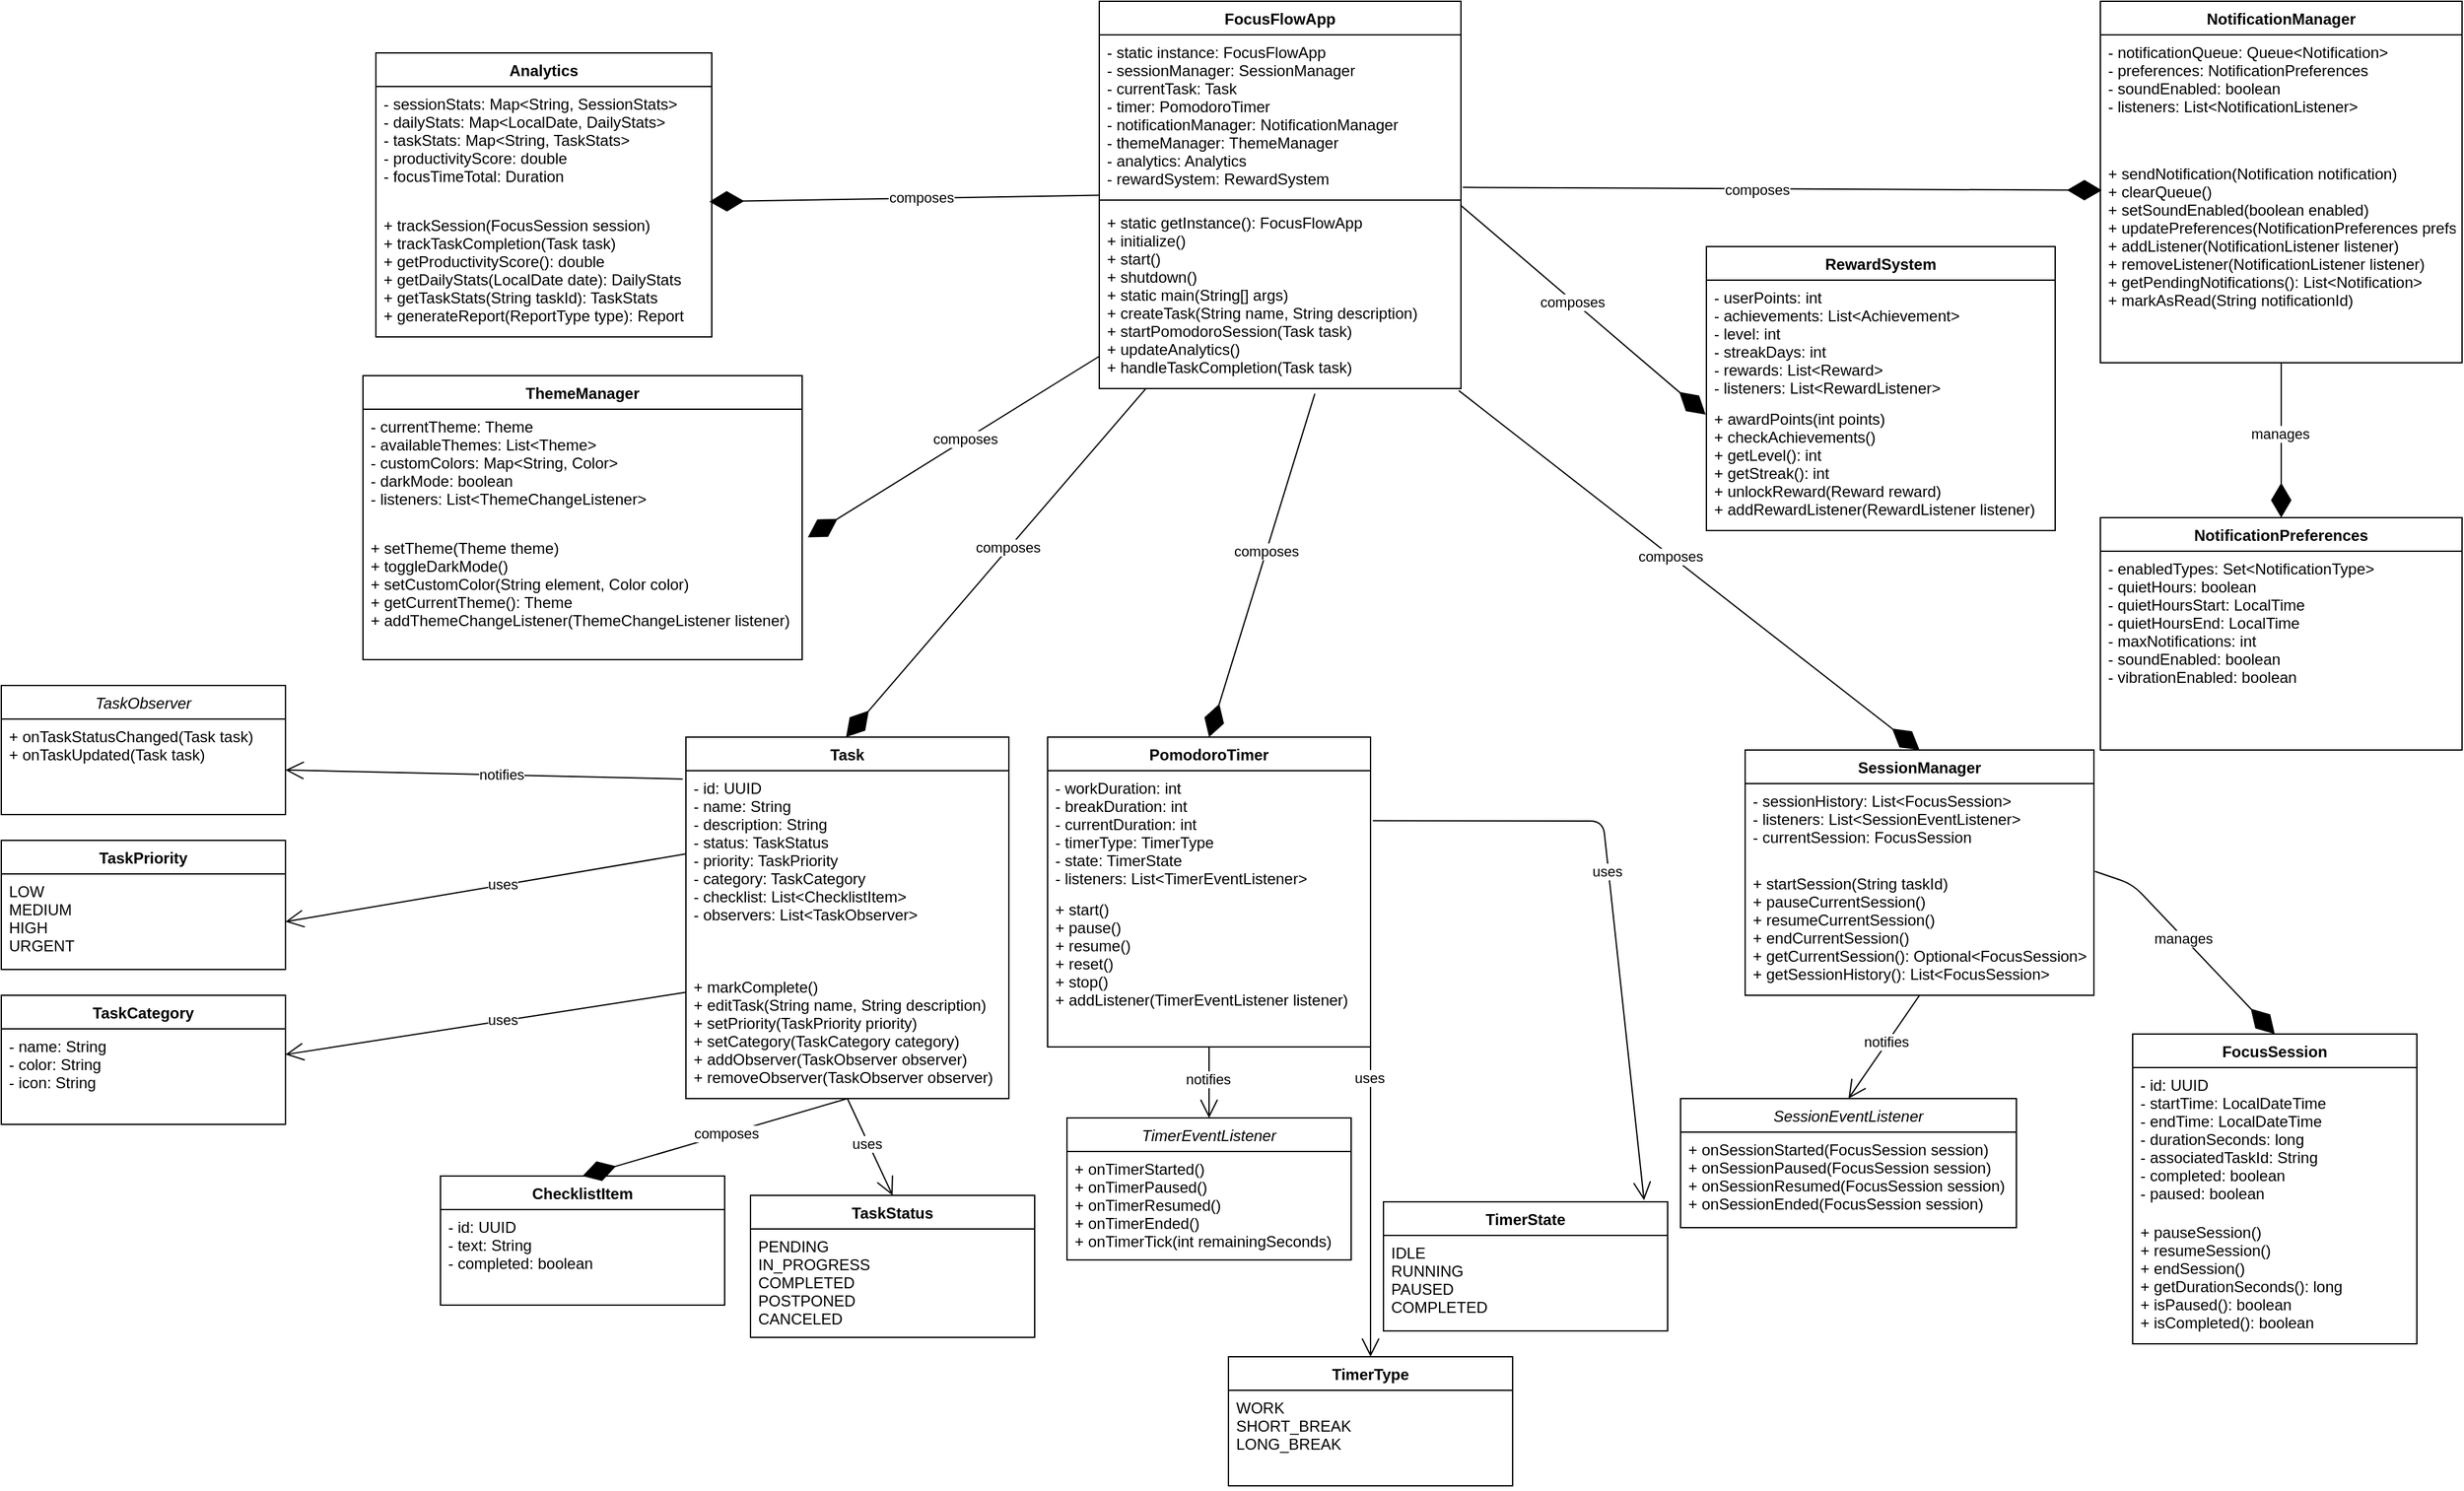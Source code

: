 <mxfile version="26.2.14">
  <diagram name="FocusFlow Core Package UML" id="kDfdG13NvJubrQKZlb6q">
    <mxGraphModel dx="4415" dy="3043" grid="1" gridSize="10" guides="1" tooltips="1" connect="1" arrows="1" fold="1" page="1" pageScale="1" pageWidth="850" pageHeight="1100" math="0" shadow="0">
      <root>
        <mxCell id="0" />
        <mxCell id="1" parent="0" />
        <mxCell id="SOptVzciBvtCezbxLvvI-1" value="Task" style="swimlane;fontStyle=1;align=center;verticalAlign=top;childLayout=stackLayout;horizontal=1;startSize=26;horizontalStack=0;resizeParent=1;resizeParentMax=0;resizeLast=0;collapsible=1;marginBottom=0;" vertex="1" parent="1">
          <mxGeometry x="40" y="40" width="250" height="280" as="geometry" />
        </mxCell>
        <mxCell id="SOptVzciBvtCezbxLvvI-2" value="- id: UUID&#xa;- name: String&#xa;- description: String&#xa;- status: TaskStatus&#xa;- priority: TaskPriority&#xa;- category: TaskCategory&#xa;- checklist: List&lt;ChecklistItem&gt;&#xa;- observers: List&lt;TaskObserver&gt;" style="text;strokeColor=none;fillColor=none;align=left;verticalAlign=top;spacingLeft=4;spacingRight=4;overflow=hidden;rotatable=0;points=[[0,0.5],[1,0.5]];portConstraint=eastwest;" vertex="1" parent="SOptVzciBvtCezbxLvvI-1">
          <mxGeometry y="26" width="250" height="154" as="geometry" />
        </mxCell>
        <mxCell id="SOptVzciBvtCezbxLvvI-3" value="+ markComplete()&#xa;+ editTask(String name, String description)&#xa;+ setPriority(TaskPriority priority)&#xa;+ setCategory(TaskCategory category)&#xa;+ addObserver(TaskObserver observer)&#xa;+ removeObserver(TaskObserver observer)" style="text;strokeColor=none;fillColor=none;align=left;verticalAlign=top;spacingLeft=4;spacingRight=4;overflow=hidden;rotatable=0;points=[[0,0.5],[1,0.5]];portConstraint=eastwest;" vertex="1" parent="SOptVzciBvtCezbxLvvI-1">
          <mxGeometry y="180" width="250" height="100" as="geometry" />
        </mxCell>
        <mxCell id="SOptVzciBvtCezbxLvvI-4" value="TaskStatus" style="swimlane;fontStyle=1;align=center;verticalAlign=top;childLayout=stackLayout;horizontal=1;startSize=26;horizontalStack=0;resizeParent=1;resizeParentMax=0;resizeLast=0;collapsible=1;marginBottom=0;" vertex="1" parent="1">
          <mxGeometry x="90" y="395" width="220" height="110" as="geometry" />
        </mxCell>
        <mxCell id="SOptVzciBvtCezbxLvvI-5" value="PENDING&#xa;IN_PROGRESS&#xa;COMPLETED&#xa;POSTPONED&#xa;CANCELED" style="text;strokeColor=none;fillColor=none;align=left;verticalAlign=top;spacingLeft=4;spacingRight=4;overflow=hidden;rotatable=0;points=[[0,0.5],[1,0.5]];portConstraint=eastwest;" vertex="1" parent="SOptVzciBvtCezbxLvvI-4">
          <mxGeometry y="26" width="220" height="84" as="geometry" />
        </mxCell>
        <mxCell id="SOptVzciBvtCezbxLvvI-6" value="TaskPriority" style="swimlane;fontStyle=1;align=center;verticalAlign=top;childLayout=stackLayout;horizontal=1;startSize=26;horizontalStack=0;resizeParent=1;resizeParentMax=0;resizeLast=0;collapsible=1;marginBottom=0;" vertex="1" parent="1">
          <mxGeometry x="-490" y="120" width="220" height="100" as="geometry" />
        </mxCell>
        <mxCell id="SOptVzciBvtCezbxLvvI-7" value="LOW&#xa;MEDIUM&#xa;HIGH&#xa;URGENT" style="text;strokeColor=none;fillColor=none;align=left;verticalAlign=top;spacingLeft=4;spacingRight=4;overflow=hidden;rotatable=0;points=[[0,0.5],[1,0.5]];portConstraint=eastwest;" vertex="1" parent="SOptVzciBvtCezbxLvvI-6">
          <mxGeometry y="26" width="220" height="74" as="geometry" />
        </mxCell>
        <mxCell id="SOptVzciBvtCezbxLvvI-8" value="TaskCategory" style="swimlane;fontStyle=1;align=center;verticalAlign=top;childLayout=stackLayout;horizontal=1;startSize=26;horizontalStack=0;resizeParent=1;resizeParentMax=0;resizeLast=0;collapsible=1;marginBottom=0;" vertex="1" parent="1">
          <mxGeometry x="-490" y="240" width="220" height="100" as="geometry" />
        </mxCell>
        <mxCell id="SOptVzciBvtCezbxLvvI-9" value="- name: String&#xa;- color: String&#xa;- icon: String" style="text;strokeColor=none;fillColor=none;align=left;verticalAlign=top;spacingLeft=4;spacingRight=4;overflow=hidden;rotatable=0;points=[[0,0.5],[1,0.5]];portConstraint=eastwest;" vertex="1" parent="SOptVzciBvtCezbxLvvI-8">
          <mxGeometry y="26" width="220" height="74" as="geometry" />
        </mxCell>
        <mxCell id="SOptVzciBvtCezbxLvvI-10" value="ChecklistItem" style="swimlane;fontStyle=1;align=center;verticalAlign=top;childLayout=stackLayout;horizontal=1;startSize=26;horizontalStack=0;resizeParent=1;resizeParentMax=0;resizeLast=0;collapsible=1;marginBottom=0;" vertex="1" parent="1">
          <mxGeometry x="-150" y="380" width="220" height="100" as="geometry" />
        </mxCell>
        <mxCell id="SOptVzciBvtCezbxLvvI-11" value="- id: UUID&#xa;- text: String&#xa;- completed: boolean" style="text;strokeColor=none;fillColor=none;align=left;verticalAlign=top;spacingLeft=4;spacingRight=4;overflow=hidden;rotatable=0;points=[[0,0.5],[1,0.5]];portConstraint=eastwest;" vertex="1" parent="SOptVzciBvtCezbxLvvI-10">
          <mxGeometry y="26" width="220" height="74" as="geometry" />
        </mxCell>
        <mxCell id="SOptVzciBvtCezbxLvvI-12" value="TaskObserver" style="swimlane;fontStyle=2;align=center;verticalAlign=top;childLayout=stackLayout;horizontal=1;startSize=26;horizontalStack=0;resizeParent=1;resizeParentMax=0;resizeLast=0;collapsible=1;marginBottom=0;" vertex="1" parent="1">
          <mxGeometry x="-490" width="220" height="100" as="geometry" />
        </mxCell>
        <mxCell id="SOptVzciBvtCezbxLvvI-13" value="+ onTaskStatusChanged(Task task)&#xa;+ onTaskUpdated(Task task)" style="text;strokeColor=none;fillColor=none;align=left;verticalAlign=top;spacingLeft=4;spacingRight=4;overflow=hidden;rotatable=0;points=[[0,0.5],[1,0.5]];portConstraint=eastwest;" vertex="1" parent="SOptVzciBvtCezbxLvvI-12">
          <mxGeometry y="26" width="220" height="74" as="geometry" />
        </mxCell>
        <mxCell id="SOptVzciBvtCezbxLvvI-14" value="PomodoroTimer" style="swimlane;fontStyle=1;align=center;verticalAlign=top;childLayout=stackLayout;horizontal=1;startSize=26;horizontalStack=0;resizeParent=1;resizeParentMax=0;resizeLast=0;collapsible=1;marginBottom=0;" vertex="1" parent="1">
          <mxGeometry x="320" y="40" width="250" height="240" as="geometry" />
        </mxCell>
        <mxCell id="SOptVzciBvtCezbxLvvI-15" value="- workDuration: int&#xa;- breakDuration: int&#xa;- currentDuration: int&#xa;- timerType: TimerType&#xa;- state: TimerState&#xa;- listeners: List&lt;TimerEventListener&gt;" style="text;strokeColor=none;fillColor=none;align=left;verticalAlign=top;spacingLeft=4;spacingRight=4;overflow=hidden;rotatable=0;points=[[0,0.5],[1,0.5]];portConstraint=eastwest;" vertex="1" parent="SOptVzciBvtCezbxLvvI-14">
          <mxGeometry y="26" width="250" height="94" as="geometry" />
        </mxCell>
        <mxCell id="SOptVzciBvtCezbxLvvI-16" value="+ start()&#xa;+ pause()&#xa;+ resume()&#xa;+ reset()&#xa;+ stop()&#xa;+ addListener(TimerEventListener listener)" style="text;strokeColor=none;fillColor=none;align=left;verticalAlign=top;spacingLeft=4;spacingRight=4;overflow=hidden;rotatable=0;points=[[0,0.5],[1,0.5]];portConstraint=eastwest;" vertex="1" parent="SOptVzciBvtCezbxLvvI-14">
          <mxGeometry y="120" width="250" height="120" as="geometry" />
        </mxCell>
        <mxCell id="SOptVzciBvtCezbxLvvI-17" value="TimerType" style="swimlane;fontStyle=1;align=center;verticalAlign=top;childLayout=stackLayout;horizontal=1;startSize=26;horizontalStack=0;resizeParent=1;resizeParentMax=0;resizeLast=0;collapsible=1;marginBottom=0;" vertex="1" parent="1">
          <mxGeometry x="460" y="520" width="220" height="100" as="geometry" />
        </mxCell>
        <mxCell id="SOptVzciBvtCezbxLvvI-18" value="WORK&#xa;SHORT_BREAK&#xa;LONG_BREAK" style="text;strokeColor=none;fillColor=none;align=left;verticalAlign=top;spacingLeft=4;spacingRight=4;overflow=hidden;rotatable=0;points=[[0,0.5],[1,0.5]];portConstraint=eastwest;" vertex="1" parent="SOptVzciBvtCezbxLvvI-17">
          <mxGeometry y="26" width="220" height="74" as="geometry" />
        </mxCell>
        <mxCell id="SOptVzciBvtCezbxLvvI-19" value="TimerState" style="swimlane;fontStyle=1;align=center;verticalAlign=top;childLayout=stackLayout;horizontal=1;startSize=26;horizontalStack=0;resizeParent=1;resizeParentMax=0;resizeLast=0;collapsible=1;marginBottom=0;" vertex="1" parent="1">
          <mxGeometry x="580" y="400" width="220" height="100" as="geometry" />
        </mxCell>
        <mxCell id="SOptVzciBvtCezbxLvvI-20" value="IDLE&#xa;RUNNING&#xa;PAUSED&#xa;COMPLETED" style="text;strokeColor=none;fillColor=none;align=left;verticalAlign=top;spacingLeft=4;spacingRight=4;overflow=hidden;rotatable=0;points=[[0,0.5],[1,0.5]];portConstraint=eastwest;" vertex="1" parent="SOptVzciBvtCezbxLvvI-19">
          <mxGeometry y="26" width="220" height="74" as="geometry" />
        </mxCell>
        <mxCell id="SOptVzciBvtCezbxLvvI-21" value="TimerEventListener" style="swimlane;fontStyle=2;align=center;verticalAlign=top;childLayout=stackLayout;horizontal=1;startSize=26;horizontalStack=0;resizeParent=1;resizeParentMax=0;resizeLast=0;collapsible=1;marginBottom=0;" vertex="1" parent="1">
          <mxGeometry x="335" y="335" width="220" height="110" as="geometry" />
        </mxCell>
        <mxCell id="SOptVzciBvtCezbxLvvI-22" value="+ onTimerStarted()&#xa;+ onTimerPaused()&#xa;+ onTimerResumed()&#xa;+ onTimerEnded()&#xa;+ onTimerTick(int remainingSeconds)" style="text;strokeColor=none;fillColor=none;align=left;verticalAlign=top;spacingLeft=4;spacingRight=4;overflow=hidden;rotatable=0;points=[[0,0.5],[1,0.5]];portConstraint=eastwest;" vertex="1" parent="SOptVzciBvtCezbxLvvI-21">
          <mxGeometry y="26" width="220" height="84" as="geometry" />
        </mxCell>
        <mxCell id="SOptVzciBvtCezbxLvvI-23" value="SessionManager" style="swimlane;fontStyle=1;align=center;verticalAlign=top;childLayout=stackLayout;horizontal=1;startSize=26;horizontalStack=0;resizeParent=1;resizeParentMax=0;resizeLast=0;collapsible=1;marginBottom=0;" vertex="1" parent="1">
          <mxGeometry x="860" y="50" width="270" height="190" as="geometry" />
        </mxCell>
        <mxCell id="SOptVzciBvtCezbxLvvI-24" value="- sessionHistory: List&lt;FocusSession&gt;&#xa;- listeners: List&lt;SessionEventListener&gt;&#xa;- currentSession: FocusSession" style="text;strokeColor=none;fillColor=none;align=left;verticalAlign=top;spacingLeft=4;spacingRight=4;overflow=hidden;rotatable=0;points=[[0,0.5],[1,0.5]];portConstraint=eastwest;" vertex="1" parent="SOptVzciBvtCezbxLvvI-23">
          <mxGeometry y="26" width="270" height="64" as="geometry" />
        </mxCell>
        <mxCell id="SOptVzciBvtCezbxLvvI-25" value="+ startSession(String taskId)&#xa;+ pauseCurrentSession()&#xa;+ resumeCurrentSession()&#xa;+ endCurrentSession()&#xa;+ getCurrentSession(): Optional&lt;FocusSession&gt;&#xa;+ getSessionHistory(): List&lt;FocusSession&gt;" style="text;strokeColor=none;fillColor=none;align=left;verticalAlign=top;spacingLeft=4;spacingRight=4;overflow=hidden;rotatable=0;points=[[0,0.5],[1,0.5]];portConstraint=eastwest;" vertex="1" parent="SOptVzciBvtCezbxLvvI-23">
          <mxGeometry y="90" width="270" height="100" as="geometry" />
        </mxCell>
        <mxCell id="SOptVzciBvtCezbxLvvI-26" value="FocusSession" style="swimlane;fontStyle=1;align=center;verticalAlign=top;childLayout=stackLayout;horizontal=1;startSize=26;horizontalStack=0;resizeParent=1;resizeParentMax=0;resizeLast=0;collapsible=1;marginBottom=0;" vertex="1" parent="1">
          <mxGeometry x="1160" y="270" width="220" height="240" as="geometry" />
        </mxCell>
        <mxCell id="SOptVzciBvtCezbxLvvI-27" value="- id: UUID&#xa;- startTime: LocalDateTime&#xa;- endTime: LocalDateTime&#xa;- durationSeconds: long&#xa;- associatedTaskId: String&#xa;- completed: boolean&#xa;- paused: boolean" style="text;strokeColor=none;fillColor=none;align=left;verticalAlign=top;spacingLeft=4;spacingRight=4;overflow=hidden;rotatable=0;points=[[0,0.5],[1,0.5]];portConstraint=eastwest;" vertex="1" parent="SOptVzciBvtCezbxLvvI-26">
          <mxGeometry y="26" width="220" height="114" as="geometry" />
        </mxCell>
        <mxCell id="SOptVzciBvtCezbxLvvI-28" value="+ pauseSession()&#xa;+ resumeSession()&#xa;+ endSession()&#xa;+ getDurationSeconds(): long&#xa;+ isPaused(): boolean&#xa;+ isCompleted(): boolean" style="text;strokeColor=none;fillColor=none;align=left;verticalAlign=top;spacingLeft=4;spacingRight=4;overflow=hidden;rotatable=0;points=[[0,0.5],[1,0.5]];portConstraint=eastwest;" vertex="1" parent="SOptVzciBvtCezbxLvvI-26">
          <mxGeometry y="140" width="220" height="100" as="geometry" />
        </mxCell>
        <mxCell id="SOptVzciBvtCezbxLvvI-29" value="SessionEventListener" style="swimlane;fontStyle=2;align=center;verticalAlign=top;childLayout=stackLayout;horizontal=1;startSize=26;horizontalStack=0;resizeParent=1;resizeParentMax=0;resizeLast=0;collapsible=1;marginBottom=0;" vertex="1" parent="1">
          <mxGeometry x="810" y="320" width="260" height="100" as="geometry" />
        </mxCell>
        <mxCell id="SOptVzciBvtCezbxLvvI-30" value="+ onSessionStarted(FocusSession session)&#xa;+ onSessionPaused(FocusSession session)&#xa;+ onSessionResumed(FocusSession session)&#xa;+ onSessionEnded(FocusSession session)" style="text;strokeColor=none;fillColor=none;align=left;verticalAlign=top;spacingLeft=4;spacingRight=4;overflow=hidden;rotatable=0;points=[[0,0.5],[1,0.5]];portConstraint=eastwest;" vertex="1" parent="SOptVzciBvtCezbxLvvI-29">
          <mxGeometry y="26" width="260" height="74" as="geometry" />
        </mxCell>
        <mxCell id="SOptVzciBvtCezbxLvvI-31" value="" style="endArrow=open;endFill=1;endSize=12;html=1;exitX=0.5;exitY=1;exitDx=0;exitDy=0;entryX=0.5;entryY=0;entryDx=0;entryDy=0;" edge="1" parent="1" source="SOptVzciBvtCezbxLvvI-1" target="SOptVzciBvtCezbxLvvI-4">
          <mxGeometry width="160" relative="1" as="geometry">
            <mxPoint x="600" y="900" as="sourcePoint" />
            <mxPoint x="600" y="950" as="targetPoint" />
            <Array as="points" />
          </mxGeometry>
        </mxCell>
        <mxCell id="SOptVzciBvtCezbxLvvI-32" value="uses" style="edgeLabel;html=1;align=center;verticalAlign=middle;resizable=0;points=[];" vertex="1" connectable="0" parent="SOptVzciBvtCezbxLvvI-31">
          <mxGeometry x="-0.083" y="-1" relative="1" as="geometry">
            <mxPoint as="offset" />
          </mxGeometry>
        </mxCell>
        <mxCell id="SOptVzciBvtCezbxLvvI-33" value="" style="endArrow=open;endFill=1;endSize=12;html=1;entryX=1;entryY=0.5;entryDx=0;entryDy=0;exitX=0.002;exitY=0.418;exitDx=0;exitDy=0;exitPerimeter=0;" edge="1" parent="1" source="SOptVzciBvtCezbxLvvI-2" target="SOptVzciBvtCezbxLvvI-7">
          <mxGeometry width="160" relative="1" as="geometry">
            <mxPoint x="30" y="130" as="sourcePoint" />
            <mxPoint x="600" y="950" as="targetPoint" />
          </mxGeometry>
        </mxCell>
        <mxCell id="SOptVzciBvtCezbxLvvI-34" value="uses" style="edgeLabel;html=1;align=center;verticalAlign=middle;resizable=0;points=[];" vertex="1" connectable="0" parent="SOptVzciBvtCezbxLvvI-33">
          <mxGeometry x="-0.083" y="-1" relative="1" as="geometry">
            <mxPoint as="offset" />
          </mxGeometry>
        </mxCell>
        <mxCell id="SOptVzciBvtCezbxLvvI-35" value="" style="endArrow=open;endFill=1;endSize=12;html=1;exitX=-0.002;exitY=0.178;exitDx=0;exitDy=0;exitPerimeter=0;" edge="1" parent="1" source="SOptVzciBvtCezbxLvvI-3" target="SOptVzciBvtCezbxLvvI-9">
          <mxGeometry width="160" relative="1" as="geometry">
            <mxPoint x="600" y="900" as="sourcePoint" />
            <mxPoint x="600" y="950" as="targetPoint" />
          </mxGeometry>
        </mxCell>
        <mxCell id="SOptVzciBvtCezbxLvvI-36" value="uses" style="edgeLabel;html=1;align=center;verticalAlign=middle;resizable=0;points=[];" vertex="1" connectable="0" parent="SOptVzciBvtCezbxLvvI-35">
          <mxGeometry x="-0.083" y="-1" relative="1" as="geometry">
            <mxPoint as="offset" />
          </mxGeometry>
        </mxCell>
        <mxCell id="SOptVzciBvtCezbxLvvI-37" value="" style="endArrow=diamondThin;endFill=1;endSize=24;html=1;exitX=0.5;exitY=1;exitDx=0;exitDy=0;entryX=0.5;entryY=0;entryDx=0;entryDy=0;" edge="1" parent="1" source="SOptVzciBvtCezbxLvvI-1" target="SOptVzciBvtCezbxLvvI-10">
          <mxGeometry width="160" relative="1" as="geometry">
            <mxPoint x="600" y="900" as="sourcePoint" />
            <mxPoint x="600" y="950" as="targetPoint" />
          </mxGeometry>
        </mxCell>
        <mxCell id="SOptVzciBvtCezbxLvvI-38" value="composes" style="edgeLabel;html=1;align=center;verticalAlign=middle;resizable=0;points=[];" vertex="1" connectable="0" parent="SOptVzciBvtCezbxLvvI-37">
          <mxGeometry x="-0.083" y="-1" relative="1" as="geometry">
            <mxPoint as="offset" />
          </mxGeometry>
        </mxCell>
        <mxCell id="SOptVzciBvtCezbxLvvI-39" value="" style="endArrow=open;endFill=1;endSize=12;html=1;exitX=-0.01;exitY=0.042;exitDx=0;exitDy=0;exitPerimeter=0;" edge="1" parent="1" source="SOptVzciBvtCezbxLvvI-2" target="SOptVzciBvtCezbxLvvI-13">
          <mxGeometry width="160" relative="1" as="geometry">
            <mxPoint x="600" y="900" as="sourcePoint" />
            <mxPoint x="600" y="950" as="targetPoint" />
            <Array as="points" />
          </mxGeometry>
        </mxCell>
        <mxCell id="SOptVzciBvtCezbxLvvI-40" value="notifies" style="edgeLabel;html=1;align=center;verticalAlign=middle;resizable=0;points=[];" vertex="1" connectable="0" parent="SOptVzciBvtCezbxLvvI-39">
          <mxGeometry x="-0.083" y="-1" relative="1" as="geometry">
            <mxPoint as="offset" />
          </mxGeometry>
        </mxCell>
        <mxCell id="SOptVzciBvtCezbxLvvI-41" value="" style="endArrow=open;endFill=1;endSize=12;html=1;exitX=1;exitY=0.574;exitDx=0;exitDy=0;entryX=0.5;entryY=0;entryDx=0;entryDy=0;exitPerimeter=0;" edge="1" parent="1" source="SOptVzciBvtCezbxLvvI-15" target="SOptVzciBvtCezbxLvvI-17">
          <mxGeometry width="160" relative="1" as="geometry">
            <mxPoint x="600" y="900" as="sourcePoint" />
            <mxPoint x="600" y="950" as="targetPoint" />
          </mxGeometry>
        </mxCell>
        <mxCell id="SOptVzciBvtCezbxLvvI-42" value="uses" style="edgeLabel;html=1;align=center;verticalAlign=middle;resizable=0;points=[];" vertex="1" connectable="0" parent="SOptVzciBvtCezbxLvvI-41">
          <mxGeometry x="-0.083" y="-1" relative="1" as="geometry">
            <mxPoint as="offset" />
          </mxGeometry>
        </mxCell>
        <mxCell id="SOptVzciBvtCezbxLvvI-43" value="" style="endArrow=open;endFill=1;endSize=12;html=1;exitX=1.007;exitY=0.412;exitDx=0;exitDy=0;entryX=0.917;entryY=-0.012;entryDx=0;entryDy=0;exitPerimeter=0;entryPerimeter=0;" edge="1" parent="1" source="SOptVzciBvtCezbxLvvI-15" target="SOptVzciBvtCezbxLvvI-19">
          <mxGeometry width="160" relative="1" as="geometry">
            <mxPoint x="600" y="900" as="sourcePoint" />
            <mxPoint x="600" y="950" as="targetPoint" />
            <Array as="points">
              <mxPoint x="750" y="105" />
            </Array>
          </mxGeometry>
        </mxCell>
        <mxCell id="SOptVzciBvtCezbxLvvI-44" value="uses" style="edgeLabel;html=1;align=center;verticalAlign=middle;resizable=0;points=[];" vertex="1" connectable="0" parent="SOptVzciBvtCezbxLvvI-43">
          <mxGeometry x="-0.083" y="-1" relative="1" as="geometry">
            <mxPoint as="offset" />
          </mxGeometry>
        </mxCell>
        <mxCell id="SOptVzciBvtCezbxLvvI-45" value="" style="endArrow=open;endFill=1;endSize=12;html=1;exitX=0.5;exitY=1;exitDx=0;exitDy=0;entryX=0.5;entryY=0;entryDx=0;entryDy=0;" edge="1" parent="1" source="SOptVzciBvtCezbxLvvI-14" target="SOptVzciBvtCezbxLvvI-21">
          <mxGeometry width="160" relative="1" as="geometry">
            <mxPoint x="600" y="900" as="sourcePoint" />
            <mxPoint x="600" y="950" as="targetPoint" />
          </mxGeometry>
        </mxCell>
        <mxCell id="SOptVzciBvtCezbxLvvI-46" value="notifies" style="edgeLabel;html=1;align=center;verticalAlign=middle;resizable=0;points=[];" vertex="1" connectable="0" parent="SOptVzciBvtCezbxLvvI-45">
          <mxGeometry x="-0.083" y="-1" relative="1" as="geometry">
            <mxPoint as="offset" />
          </mxGeometry>
        </mxCell>
        <mxCell id="SOptVzciBvtCezbxLvvI-47" value="" style="endArrow=diamondThin;endFill=1;endSize=24;html=1;exitX=1.003;exitY=0.04;exitDx=0;exitDy=0;entryX=0.5;entryY=0;entryDx=0;entryDy=0;exitPerimeter=0;" edge="1" parent="1" source="SOptVzciBvtCezbxLvvI-25" target="SOptVzciBvtCezbxLvvI-26">
          <mxGeometry width="160" relative="1" as="geometry">
            <mxPoint x="600" y="900" as="sourcePoint" />
            <mxPoint x="600" y="950" as="targetPoint" />
            <Array as="points">
              <mxPoint x="1160" y="154" />
            </Array>
          </mxGeometry>
        </mxCell>
        <mxCell id="SOptVzciBvtCezbxLvvI-48" value="manages" style="edgeLabel;html=1;align=center;verticalAlign=middle;resizable=0;points=[];" vertex="1" connectable="0" parent="SOptVzciBvtCezbxLvvI-47">
          <mxGeometry x="-0.083" y="-1" relative="1" as="geometry">
            <mxPoint as="offset" />
          </mxGeometry>
        </mxCell>
        <mxCell id="SOptVzciBvtCezbxLvvI-49" value="" style="endArrow=open;endFill=1;endSize=12;html=1;exitX=0.5;exitY=1;exitDx=0;exitDy=0;entryX=0.5;entryY=0;entryDx=0;entryDy=0;" edge="1" parent="1" source="SOptVzciBvtCezbxLvvI-23" target="SOptVzciBvtCezbxLvvI-29">
          <mxGeometry width="160" relative="1" as="geometry">
            <mxPoint x="600" y="900" as="sourcePoint" />
            <mxPoint x="600" y="950" as="targetPoint" />
          </mxGeometry>
        </mxCell>
        <mxCell id="SOptVzciBvtCezbxLvvI-50" value="notifies" style="edgeLabel;html=1;align=center;verticalAlign=middle;resizable=0;points=[];" vertex="1" connectable="0" parent="SOptVzciBvtCezbxLvvI-49">
          <mxGeometry x="-0.083" y="-1" relative="1" as="geometry">
            <mxPoint as="offset" />
          </mxGeometry>
        </mxCell>
        <mxCell id="SOptVzciBvtCezbxLvvI-51" value="FocusFlowApp" style="swimlane;fontStyle=1;align=center;verticalAlign=top;childLayout=stackLayout;horizontal=1;startSize=26;horizontalStack=0;resizeParent=1;resizeParentMax=0;resizeLast=0;collapsible=1;marginBottom=0;" vertex="1" parent="1">
          <mxGeometry x="360" y="-530" width="280" height="300" as="geometry" />
        </mxCell>
        <mxCell id="SOptVzciBvtCezbxLvvI-52" value="- static instance: FocusFlowApp&#xa;- sessionManager: SessionManager&#xa;- currentTask: Task&#xa;- timer: PomodoroTimer&#xa;- notificationManager: NotificationManager&#xa;- themeManager: ThemeManager&#xa;- analytics: Analytics&#xa;- rewardSystem: RewardSystem" style="text;strokeColor=none;fillColor=none;align=left;verticalAlign=top;spacingLeft=4;spacingRight=4;overflow=hidden;rotatable=0;points=[[0,0.5],[1,0.5]];portConstraint=eastwest;" vertex="1" parent="SOptVzciBvtCezbxLvvI-51">
          <mxGeometry y="26" width="280" height="124" as="geometry" />
        </mxCell>
        <mxCell id="SOptVzciBvtCezbxLvvI-53" value="" style="line;strokeWidth=1;fillColor=none;align=left;verticalAlign=middle;spacingTop=-1;spacingLeft=3;spacingRight=3;rotatable=0;labelPosition=right;points=[];portConstraint=eastwest;" vertex="1" parent="SOptVzciBvtCezbxLvvI-51">
          <mxGeometry y="150" width="280" height="8" as="geometry" />
        </mxCell>
        <mxCell id="SOptVzciBvtCezbxLvvI-54" value="+ static getInstance(): FocusFlowApp&#xa;+ initialize()&#xa;+ start()&#xa;+ shutdown()&#xa;+ static main(String[] args)&#xa;+ createTask(String name, String description)&#xa;+ startPomodoroSession(Task task)&#xa;+ updateAnalytics()&#xa;+ handleTaskCompletion(Task task)" style="text;strokeColor=none;fillColor=none;align=left;verticalAlign=top;spacingLeft=4;spacingRight=4;overflow=hidden;rotatable=0;points=[[0,0.5],[1,0.5]];portConstraint=eastwest;" vertex="1" parent="SOptVzciBvtCezbxLvvI-51">
          <mxGeometry y="158" width="280" height="142" as="geometry" />
        </mxCell>
        <mxCell id="SOptVzciBvtCezbxLvvI-55" value="Analytics" style="swimlane;fontStyle=1;align=center;verticalAlign=top;childLayout=stackLayout;horizontal=1;startSize=26;horizontalStack=0;resizeParent=1;resizeParentMax=0;resizeLast=0;collapsible=1;marginBottom=0;" vertex="1" parent="1">
          <mxGeometry x="-200" y="-490" width="260" height="220" as="geometry" />
        </mxCell>
        <mxCell id="SOptVzciBvtCezbxLvvI-56" value="- sessionStats: Map&lt;String, SessionStats&gt;&#xa;- dailyStats: Map&lt;LocalDate, DailyStats&gt;&#xa;- taskStats: Map&lt;String, TaskStats&gt;&#xa;- productivityScore: double&#xa;- focusTimeTotal: Duration" style="text;strokeColor=none;fillColor=none;align=left;verticalAlign=top;spacingLeft=4;spacingRight=4;overflow=hidden;rotatable=0;points=[[0,0.5],[1,0.5]];portConstraint=eastwest;" vertex="1" parent="SOptVzciBvtCezbxLvvI-55">
          <mxGeometry y="26" width="260" height="94" as="geometry" />
        </mxCell>
        <mxCell id="SOptVzciBvtCezbxLvvI-57" value="+ trackSession(FocusSession session)&#xa;+ trackTaskCompletion(Task task)&#xa;+ getProductivityScore(): double&#xa;+ getDailyStats(LocalDate date): DailyStats&#xa;+ getTaskStats(String taskId): TaskStats&#xa;+ generateReport(ReportType type): Report" style="text;strokeColor=none;fillColor=none;align=left;verticalAlign=top;spacingLeft=4;spacingRight=4;overflow=hidden;rotatable=0;points=[[0,0.5],[1,0.5]];portConstraint=eastwest;" vertex="1" parent="SOptVzciBvtCezbxLvvI-55">
          <mxGeometry y="120" width="260" height="100" as="geometry" />
        </mxCell>
        <mxCell id="SOptVzciBvtCezbxLvvI-58" value="RewardSystem" style="swimlane;fontStyle=1;align=center;verticalAlign=top;childLayout=stackLayout;horizontal=1;startSize=26;horizontalStack=0;resizeParent=1;resizeParentMax=0;resizeLast=0;collapsible=1;marginBottom=0;" vertex="1" parent="1">
          <mxGeometry x="830" y="-340" width="270" height="220" as="geometry" />
        </mxCell>
        <mxCell id="SOptVzciBvtCezbxLvvI-59" value="- userPoints: int&#xa;- achievements: List&lt;Achievement&gt;&#xa;- level: int&#xa;- streakDays: int&#xa;- rewards: List&lt;Reward&gt;&#xa;- listeners: List&lt;RewardListener&gt;" style="text;strokeColor=none;fillColor=none;align=left;verticalAlign=top;spacingLeft=4;spacingRight=4;overflow=hidden;rotatable=0;points=[[0,0.5],[1,0.5]];portConstraint=eastwest;" vertex="1" parent="SOptVzciBvtCezbxLvvI-58">
          <mxGeometry y="26" width="270" height="94" as="geometry" />
        </mxCell>
        <mxCell id="SOptVzciBvtCezbxLvvI-60" value="+ awardPoints(int points)&#xa;+ checkAchievements()&#xa;+ getLevel(): int&#xa;+ getStreak(): int&#xa;+ unlockReward(Reward reward)&#xa;+ addRewardListener(RewardListener listener)" style="text;strokeColor=none;fillColor=none;align=left;verticalAlign=top;spacingLeft=4;spacingRight=4;overflow=hidden;rotatable=0;points=[[0,0.5],[1,0.5]];portConstraint=eastwest;" vertex="1" parent="SOptVzciBvtCezbxLvvI-58">
          <mxGeometry y="120" width="270" height="100" as="geometry" />
        </mxCell>
        <mxCell id="SOptVzciBvtCezbxLvvI-61" value="ThemeManager" style="swimlane;fontStyle=1;align=center;verticalAlign=top;childLayout=stackLayout;horizontal=1;startSize=26;horizontalStack=0;resizeParent=1;resizeParentMax=0;resizeLast=0;collapsible=1;marginBottom=0;" vertex="1" parent="1">
          <mxGeometry x="-210" y="-240" width="340" height="220" as="geometry" />
        </mxCell>
        <mxCell id="SOptVzciBvtCezbxLvvI-62" value="- currentTheme: Theme&#xa;- availableThemes: List&lt;Theme&gt;&#xa;- customColors: Map&lt;String, Color&gt;&#xa;- darkMode: boolean&#xa;- listeners: List&lt;ThemeChangeListener&gt;" style="text;strokeColor=none;fillColor=none;align=left;verticalAlign=top;spacingLeft=4;spacingRight=4;overflow=hidden;rotatable=0;points=[[0,0.5],[1,0.5]];portConstraint=eastwest;" vertex="1" parent="SOptVzciBvtCezbxLvvI-61">
          <mxGeometry y="26" width="340" height="94" as="geometry" />
        </mxCell>
        <mxCell id="SOptVzciBvtCezbxLvvI-63" value="+ setTheme(Theme theme)&#xa;+ toggleDarkMode()&#xa;+ setCustomColor(String element, Color color)&#xa;+ getCurrentTheme(): Theme&#xa;+ addThemeChangeListener(ThemeChangeListener listener)" style="text;strokeColor=none;fillColor=none;align=left;verticalAlign=top;spacingLeft=4;spacingRight=4;overflow=hidden;rotatable=0;points=[[0,0.5],[1,0.5]];portConstraint=eastwest;" vertex="1" parent="SOptVzciBvtCezbxLvvI-61">
          <mxGeometry y="120" width="340" height="100" as="geometry" />
        </mxCell>
        <mxCell id="SOptVzciBvtCezbxLvvI-64" value="" style="endArrow=diamondThin;endFill=1;endSize=24;html=1;exitX=-0.002;exitY=1.002;exitDx=0;exitDy=0;entryX=0.993;entryY=0.949;entryDx=0;entryDy=0;entryPerimeter=0;exitPerimeter=0;" edge="1" parent="1" source="SOptVzciBvtCezbxLvvI-52" target="SOptVzciBvtCezbxLvvI-56">
          <mxGeometry width="160" relative="1" as="geometry">
            <mxPoint x="680" y="-220" as="sourcePoint" />
            <mxPoint x="110" y="-460" as="targetPoint" />
          </mxGeometry>
        </mxCell>
        <mxCell id="SOptVzciBvtCezbxLvvI-65" value="composes" style="edgeLabel;html=1;align=center;verticalAlign=middle;resizable=0;points=[];" vertex="1" connectable="0" parent="SOptVzciBvtCezbxLvvI-64">
          <mxGeometry x="-0.083" y="-1" relative="1" as="geometry">
            <mxPoint as="offset" />
          </mxGeometry>
        </mxCell>
        <mxCell id="SOptVzciBvtCezbxLvvI-66" value="" style="endArrow=diamondThin;endFill=1;endSize=24;html=1;exitX=-0.002;exitY=1.002;exitDx=0;exitDy=0;entryX=1.013;entryY=0.052;entryDx=0;entryDy=0;entryPerimeter=0;exitPerimeter=0;" edge="1" parent="1" target="SOptVzciBvtCezbxLvvI-63">
          <mxGeometry width="160" relative="1" as="geometry">
            <mxPoint x="360" y="-255" as="sourcePoint" />
            <mxPoint x="69" y="-290" as="targetPoint" />
          </mxGeometry>
        </mxCell>
        <mxCell id="SOptVzciBvtCezbxLvvI-67" value="composes" style="edgeLabel;html=1;align=center;verticalAlign=middle;resizable=0;points=[];" vertex="1" connectable="0" parent="SOptVzciBvtCezbxLvvI-66">
          <mxGeometry x="-0.083" y="-1" relative="1" as="geometry">
            <mxPoint as="offset" />
          </mxGeometry>
        </mxCell>
        <mxCell id="SOptVzciBvtCezbxLvvI-68" value="" style="endArrow=diamondThin;endFill=1;endSize=24;html=1;exitX=0.998;exitY=-0.002;exitDx=0;exitDy=0;entryX=-0.002;entryY=0.102;entryDx=0;entryDy=0;entryPerimeter=0;exitPerimeter=0;" edge="1" parent="1" source="SOptVzciBvtCezbxLvvI-54" target="SOptVzciBvtCezbxLvvI-60">
          <mxGeometry width="160" relative="1" as="geometry">
            <mxPoint x="766" y="-340" as="sourcePoint" />
            <mxPoint x="540" y="-250" as="targetPoint" />
          </mxGeometry>
        </mxCell>
        <mxCell id="SOptVzciBvtCezbxLvvI-69" value="composes" style="edgeLabel;html=1;align=center;verticalAlign=middle;resizable=0;points=[];" vertex="1" connectable="0" parent="SOptVzciBvtCezbxLvvI-68">
          <mxGeometry x="-0.083" y="-1" relative="1" as="geometry">
            <mxPoint as="offset" />
          </mxGeometry>
        </mxCell>
        <mxCell id="SOptVzciBvtCezbxLvvI-70" value="" style="endArrow=diamondThin;endFill=1;endSize=24;html=1;exitX=0.994;exitY=1.011;exitDx=0;exitDy=0;entryX=0.5;entryY=0;entryDx=0;entryDy=0;exitPerimeter=0;" edge="1" parent="1" source="SOptVzciBvtCezbxLvvI-54" target="SOptVzciBvtCezbxLvvI-23">
          <mxGeometry width="160" relative="1" as="geometry">
            <mxPoint x="906" y="-110" as="sourcePoint" />
            <mxPoint x="680" y="-20" as="targetPoint" />
          </mxGeometry>
        </mxCell>
        <mxCell id="SOptVzciBvtCezbxLvvI-71" value="composes" style="edgeLabel;html=1;align=center;verticalAlign=middle;resizable=0;points=[];" vertex="1" connectable="0" parent="SOptVzciBvtCezbxLvvI-70">
          <mxGeometry x="-0.083" y="-1" relative="1" as="geometry">
            <mxPoint as="offset" />
          </mxGeometry>
        </mxCell>
        <mxCell id="SOptVzciBvtCezbxLvvI-72" value="" style="endArrow=diamondThin;endFill=1;endSize=24;html=1;exitX=0.128;exitY=1.002;exitDx=0;exitDy=0;entryX=1.013;entryY=0.052;entryDx=0;entryDy=0;entryPerimeter=0;exitPerimeter=0;" edge="1" parent="1" source="SOptVzciBvtCezbxLvvI-54">
          <mxGeometry width="160" relative="1" as="geometry">
            <mxPoint x="390" y="-50" as="sourcePoint" />
            <mxPoint x="164" y="40" as="targetPoint" />
          </mxGeometry>
        </mxCell>
        <mxCell id="SOptVzciBvtCezbxLvvI-73" value="composes" style="edgeLabel;html=1;align=center;verticalAlign=middle;resizable=0;points=[];" vertex="1" connectable="0" parent="SOptVzciBvtCezbxLvvI-72">
          <mxGeometry x="-0.083" y="-1" relative="1" as="geometry">
            <mxPoint as="offset" />
          </mxGeometry>
        </mxCell>
        <mxCell id="SOptVzciBvtCezbxLvvI-74" value="" style="endArrow=diamondThin;endFill=1;endSize=24;html=1;exitX=0.596;exitY=1.028;exitDx=0;exitDy=0;entryX=0.5;entryY=0;entryDx=0;entryDy=0;exitPerimeter=0;" edge="1" parent="1" source="SOptVzciBvtCezbxLvvI-54" target="SOptVzciBvtCezbxLvvI-14">
          <mxGeometry width="160" relative="1" as="geometry">
            <mxPoint x="613" y="-140" as="sourcePoint" />
            <mxPoint x="387" y="-50" as="targetPoint" />
          </mxGeometry>
        </mxCell>
        <mxCell id="SOptVzciBvtCezbxLvvI-75" value="composes" style="edgeLabel;html=1;align=center;verticalAlign=middle;resizable=0;points=[];" vertex="1" connectable="0" parent="SOptVzciBvtCezbxLvvI-74">
          <mxGeometry x="-0.083" y="-1" relative="1" as="geometry">
            <mxPoint as="offset" />
          </mxGeometry>
        </mxCell>
        <mxCell id="SOptVzciBvtCezbxLvvI-101" value="NotificationManager" style="swimlane;fontStyle=1;align=center;verticalAlign=top;childLayout=stackLayout;horizontal=1;startSize=26;horizontalStack=0;resizeParent=1;resizeParentMax=0;resizeLast=0;collapsible=1;marginBottom=0;" vertex="1" parent="1">
          <mxGeometry x="1135" y="-530" width="280" height="280" as="geometry" />
        </mxCell>
        <mxCell id="SOptVzciBvtCezbxLvvI-102" value="- notificationQueue: Queue&lt;Notification&gt;&#xa;- preferences: NotificationPreferences&#xa;- soundEnabled: boolean&#xa;- listeners: List&lt;NotificationListener&gt;" style="text;strokeColor=none;fillColor=none;align=left;verticalAlign=top;spacingLeft=4;spacingRight=4;overflow=hidden;rotatable=0;points=[[0,0.5],[1,0.5]];portConstraint=eastwest;" vertex="1" parent="SOptVzciBvtCezbxLvvI-101">
          <mxGeometry y="26" width="280" height="94" as="geometry" />
        </mxCell>
        <mxCell id="SOptVzciBvtCezbxLvvI-103" value="+ sendNotification(Notification notification)&#xa;+ clearQueue()&#xa;+ setSoundEnabled(boolean enabled)&#xa;+ updatePreferences(NotificationPreferences prefs)&#xa;+ addListener(NotificationListener listener)&#xa;+ removeListener(NotificationListener listener)&#xa;+ getPendingNotifications(): List&lt;Notification&gt;&#xa;+ markAsRead(String notificationId)" style="text;strokeColor=none;fillColor=none;align=left;verticalAlign=top;spacingLeft=4;spacingRight=4;overflow=hidden;rotatable=0;points=[[0,0.5],[1,0.5]];portConstraint=eastwest;" vertex="1" parent="SOptVzciBvtCezbxLvvI-101">
          <mxGeometry y="120" width="280" height="160" as="geometry" />
        </mxCell>
        <mxCell id="SOptVzciBvtCezbxLvvI-106" value="NotificationPreferences" style="swimlane;fontStyle=1;align=center;verticalAlign=top;childLayout=stackLayout;horizontal=1;startSize=26;horizontalStack=0;resizeParent=1;resizeParentMax=0;resizeLast=0;collapsible=1;marginBottom=0;" vertex="1" parent="1">
          <mxGeometry x="1135" y="-130" width="280" height="180" as="geometry" />
        </mxCell>
        <mxCell id="SOptVzciBvtCezbxLvvI-107" value="- enabledTypes: Set&lt;NotificationType&gt;&#xa;- quietHours: boolean&#xa;- quietHoursStart: LocalTime&#xa;- quietHoursEnd: LocalTime&#xa;- maxNotifications: int&#xa;- soundEnabled: boolean&#xa;- vibrationEnabled: boolean" style="text;strokeColor=none;fillColor=none;align=left;verticalAlign=top;spacingLeft=4;spacingRight=4;overflow=hidden;rotatable=0;points=[[0,0.5],[1,0.5]];portConstraint=eastwest;" vertex="1" parent="SOptVzciBvtCezbxLvvI-106">
          <mxGeometry y="26" width="280" height="154" as="geometry" />
        </mxCell>
        <mxCell id="SOptVzciBvtCezbxLvvI-114" value="" style="endArrow=diamondThin;endFill=1;endSize=24;html=1;exitX=0.5;exitY=1;exitDx=0;exitDy=0;entryX=0.5;entryY=0;entryDx=0;entryDy=0;" edge="1" parent="1" source="SOptVzciBvtCezbxLvvI-101" target="SOptVzciBvtCezbxLvvI-106">
          <mxGeometry width="160" relative="1" as="geometry">
            <mxPoint x="200" y="-210" as="sourcePoint" />
            <mxPoint x="200" y="-160" as="targetPoint" />
          </mxGeometry>
        </mxCell>
        <mxCell id="SOptVzciBvtCezbxLvvI-115" value="manages" style="edgeLabel;html=1;align=center;verticalAlign=middle;resizable=0;points=[];" vertex="1" connectable="0" parent="SOptVzciBvtCezbxLvvI-114">
          <mxGeometry x="-0.083" y="-1" relative="1" as="geometry">
            <mxPoint as="offset" />
          </mxGeometry>
        </mxCell>
        <mxCell id="SOptVzciBvtCezbxLvvI-129" value="" style="endArrow=diamondThin;endFill=1;endSize=24;html=1;exitX=1.005;exitY=0.953;exitDx=0;exitDy=0;entryX=0.004;entryY=0.165;entryDx=0;entryDy=0;entryPerimeter=0;exitPerimeter=0;" edge="1" parent="1" source="SOptVzciBvtCezbxLvvI-52" target="SOptVzciBvtCezbxLvvI-103">
          <mxGeometry width="160" relative="1" as="geometry">
            <mxPoint x="670" y="-440" as="sourcePoint" />
            <mxPoint x="860" y="-278" as="targetPoint" />
          </mxGeometry>
        </mxCell>
        <mxCell id="SOptVzciBvtCezbxLvvI-130" value="composes" style="edgeLabel;html=1;align=center;verticalAlign=middle;resizable=0;points=[];" vertex="1" connectable="0" parent="SOptVzciBvtCezbxLvvI-129">
          <mxGeometry x="-0.083" y="-1" relative="1" as="geometry">
            <mxPoint as="offset" />
          </mxGeometry>
        </mxCell>
      </root>
    </mxGraphModel>
  </diagram>
</mxfile>
